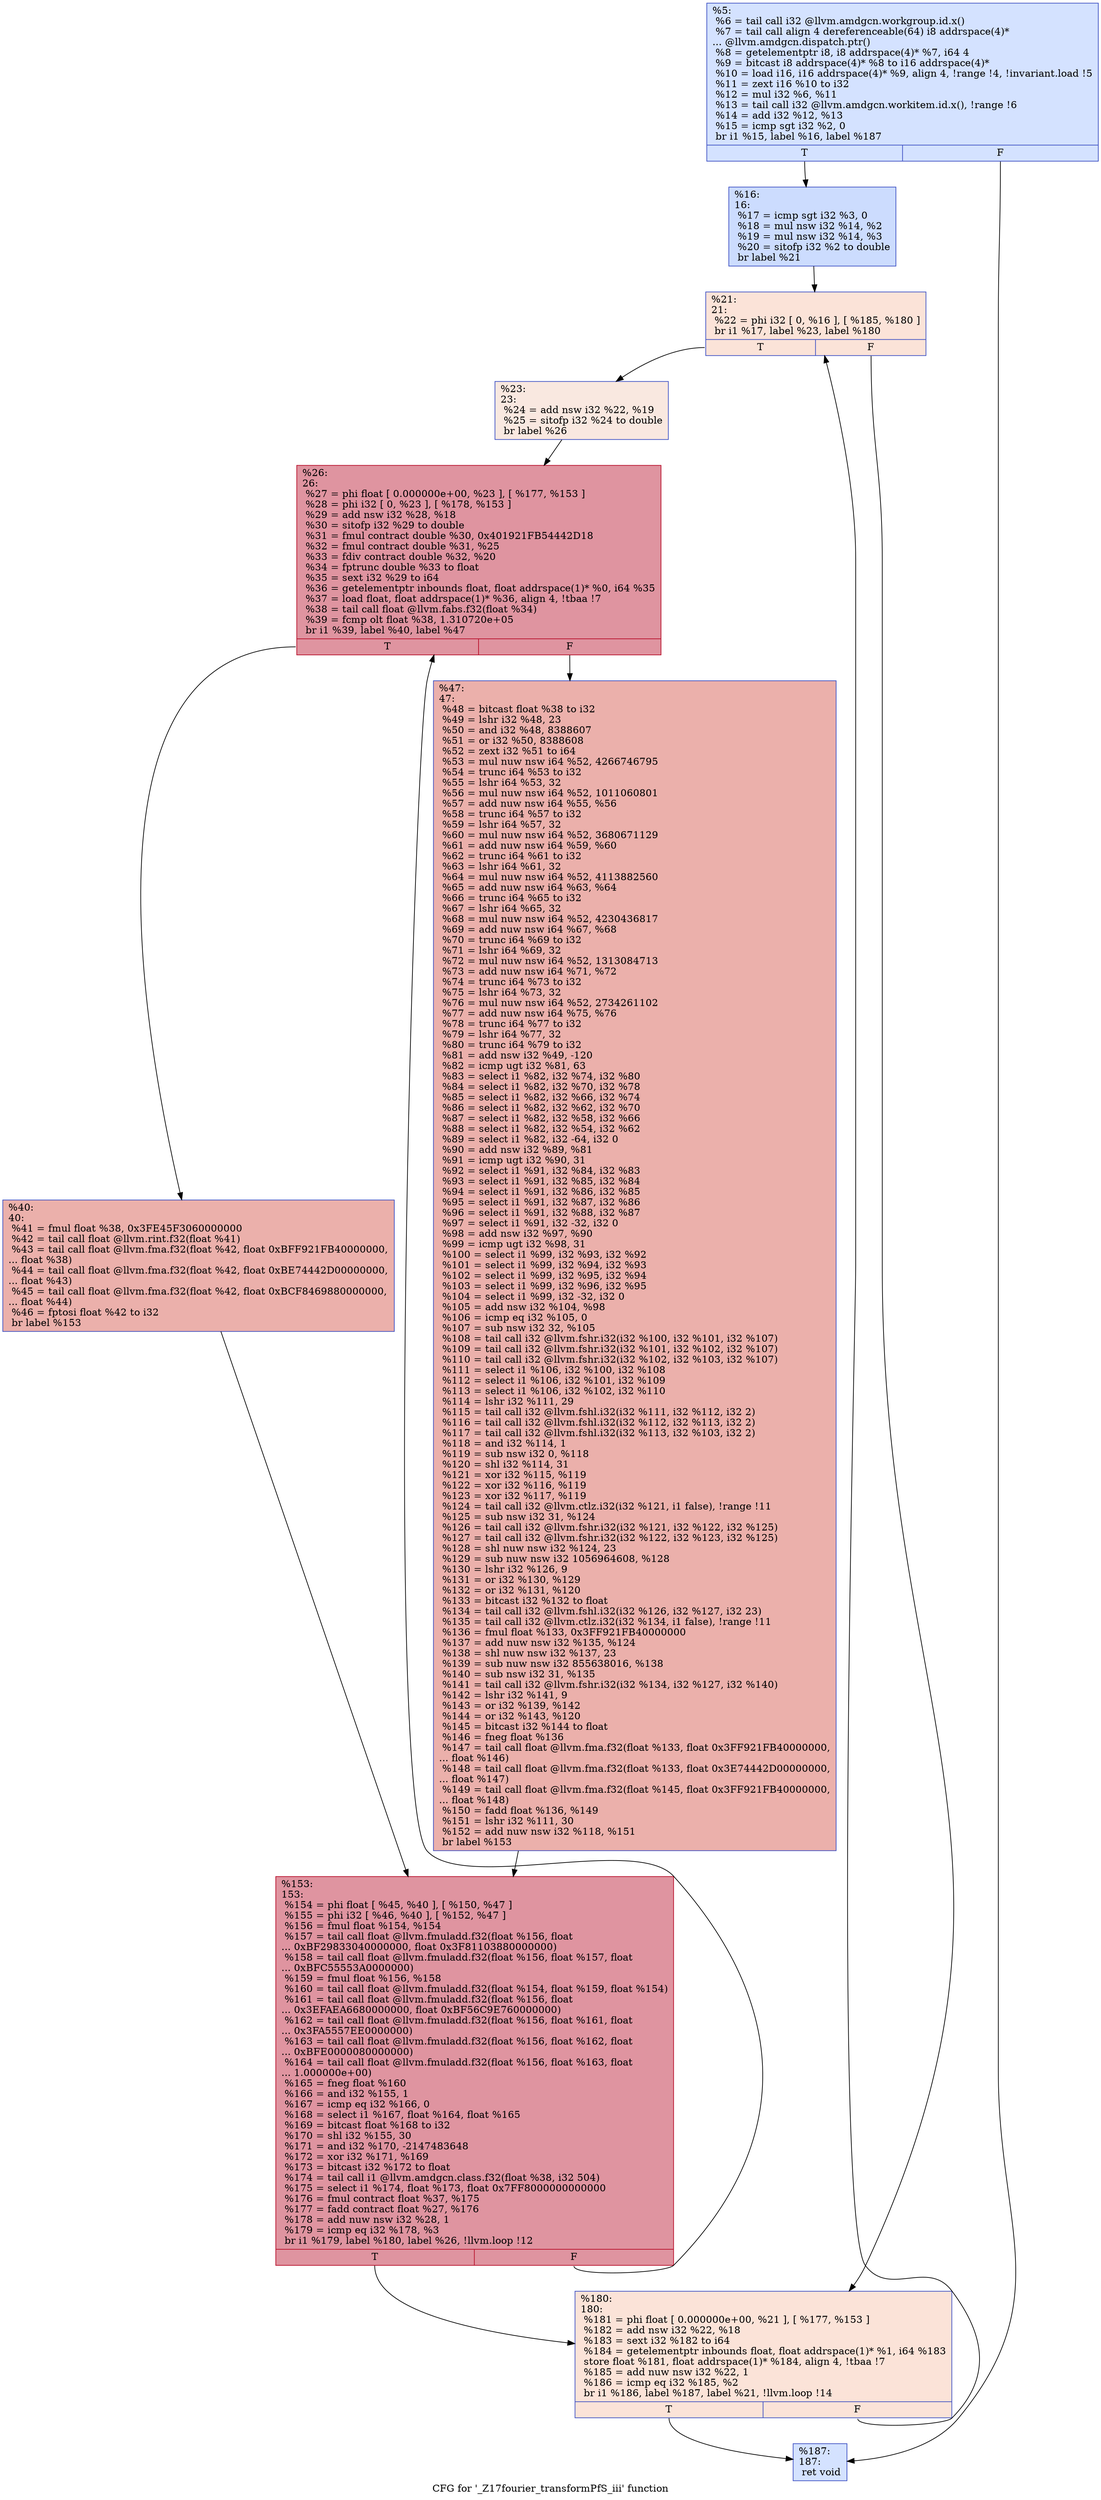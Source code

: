 digraph "CFG for '_Z17fourier_transformPfS_iii' function" {
	label="CFG for '_Z17fourier_transformPfS_iii' function";

	Node0x5d8f270 [shape=record,color="#3d50c3ff", style=filled, fillcolor="#9ebeff70",label="{%5:\l  %6 = tail call i32 @llvm.amdgcn.workgroup.id.x()\l  %7 = tail call align 4 dereferenceable(64) i8 addrspace(4)*\l... @llvm.amdgcn.dispatch.ptr()\l  %8 = getelementptr i8, i8 addrspace(4)* %7, i64 4\l  %9 = bitcast i8 addrspace(4)* %8 to i16 addrspace(4)*\l  %10 = load i16, i16 addrspace(4)* %9, align 4, !range !4, !invariant.load !5\l  %11 = zext i16 %10 to i32\l  %12 = mul i32 %6, %11\l  %13 = tail call i32 @llvm.amdgcn.workitem.id.x(), !range !6\l  %14 = add i32 %12, %13\l  %15 = icmp sgt i32 %2, 0\l  br i1 %15, label %16, label %187\l|{<s0>T|<s1>F}}"];
	Node0x5d8f270:s0 -> Node0x5d91130;
	Node0x5d8f270:s1 -> Node0x5d911c0;
	Node0x5d91130 [shape=record,color="#3d50c3ff", style=filled, fillcolor="#8caffe70",label="{%16:\l16:                                               \l  %17 = icmp sgt i32 %3, 0\l  %18 = mul nsw i32 %14, %2\l  %19 = mul nsw i32 %14, %3\l  %20 = sitofp i32 %2 to double\l  br label %21\l}"];
	Node0x5d91130 -> Node0x5d915a0;
	Node0x5d915a0 [shape=record,color="#3d50c3ff", style=filled, fillcolor="#f6bfa670",label="{%21:\l21:                                               \l  %22 = phi i32 [ 0, %16 ], [ %185, %180 ]\l  br i1 %17, label %23, label %180\l|{<s0>T|<s1>F}}"];
	Node0x5d915a0:s0 -> Node0x5d917d0;
	Node0x5d915a0:s1 -> Node0x5d91690;
	Node0x5d917d0 [shape=record,color="#3d50c3ff", style=filled, fillcolor="#f1ccb870",label="{%23:\l23:                                               \l  %24 = add nsw i32 %22, %19\l  %25 = sitofp i32 %24 to double\l  br label %26\l}"];
	Node0x5d917d0 -> Node0x5d91a10;
	Node0x5d91a10 [shape=record,color="#b70d28ff", style=filled, fillcolor="#b70d2870",label="{%26:\l26:                                               \l  %27 = phi float [ 0.000000e+00, %23 ], [ %177, %153 ]\l  %28 = phi i32 [ 0, %23 ], [ %178, %153 ]\l  %29 = add nsw i32 %28, %18\l  %30 = sitofp i32 %29 to double\l  %31 = fmul contract double %30, 0x401921FB54442D18\l  %32 = fmul contract double %31, %25\l  %33 = fdiv contract double %32, %20\l  %34 = fptrunc double %33 to float\l  %35 = sext i32 %29 to i64\l  %36 = getelementptr inbounds float, float addrspace(1)* %0, i64 %35\l  %37 = load float, float addrspace(1)* %36, align 4, !tbaa !7\l  %38 = tail call float @llvm.fabs.f32(float %34)\l  %39 = fcmp olt float %38, 1.310720e+05\l  br i1 %39, label %40, label %47\l|{<s0>T|<s1>F}}"];
	Node0x5d91a10:s0 -> Node0x5d931a0;
	Node0x5d91a10:s1 -> Node0x5d93230;
	Node0x5d931a0 [shape=record,color="#3d50c3ff", style=filled, fillcolor="#d24b4070",label="{%40:\l40:                                               \l  %41 = fmul float %38, 0x3FE45F3060000000\l  %42 = tail call float @llvm.rint.f32(float %41)\l  %43 = tail call float @llvm.fma.f32(float %42, float 0xBFF921FB40000000,\l... float %38)\l  %44 = tail call float @llvm.fma.f32(float %42, float 0xBE74442D00000000,\l... float %43)\l  %45 = tail call float @llvm.fma.f32(float %42, float 0xBCF8469880000000,\l... float %44)\l  %46 = fptosi float %42 to i32\l  br label %153\l}"];
	Node0x5d931a0 -> Node0x5d92550;
	Node0x5d93230 [shape=record,color="#3d50c3ff", style=filled, fillcolor="#d24b4070",label="{%47:\l47:                                               \l  %48 = bitcast float %38 to i32\l  %49 = lshr i32 %48, 23\l  %50 = and i32 %48, 8388607\l  %51 = or i32 %50, 8388608\l  %52 = zext i32 %51 to i64\l  %53 = mul nuw nsw i64 %52, 4266746795\l  %54 = trunc i64 %53 to i32\l  %55 = lshr i64 %53, 32\l  %56 = mul nuw nsw i64 %52, 1011060801\l  %57 = add nuw nsw i64 %55, %56\l  %58 = trunc i64 %57 to i32\l  %59 = lshr i64 %57, 32\l  %60 = mul nuw nsw i64 %52, 3680671129\l  %61 = add nuw nsw i64 %59, %60\l  %62 = trunc i64 %61 to i32\l  %63 = lshr i64 %61, 32\l  %64 = mul nuw nsw i64 %52, 4113882560\l  %65 = add nuw nsw i64 %63, %64\l  %66 = trunc i64 %65 to i32\l  %67 = lshr i64 %65, 32\l  %68 = mul nuw nsw i64 %52, 4230436817\l  %69 = add nuw nsw i64 %67, %68\l  %70 = trunc i64 %69 to i32\l  %71 = lshr i64 %69, 32\l  %72 = mul nuw nsw i64 %52, 1313084713\l  %73 = add nuw nsw i64 %71, %72\l  %74 = trunc i64 %73 to i32\l  %75 = lshr i64 %73, 32\l  %76 = mul nuw nsw i64 %52, 2734261102\l  %77 = add nuw nsw i64 %75, %76\l  %78 = trunc i64 %77 to i32\l  %79 = lshr i64 %77, 32\l  %80 = trunc i64 %79 to i32\l  %81 = add nsw i32 %49, -120\l  %82 = icmp ugt i32 %81, 63\l  %83 = select i1 %82, i32 %74, i32 %80\l  %84 = select i1 %82, i32 %70, i32 %78\l  %85 = select i1 %82, i32 %66, i32 %74\l  %86 = select i1 %82, i32 %62, i32 %70\l  %87 = select i1 %82, i32 %58, i32 %66\l  %88 = select i1 %82, i32 %54, i32 %62\l  %89 = select i1 %82, i32 -64, i32 0\l  %90 = add nsw i32 %89, %81\l  %91 = icmp ugt i32 %90, 31\l  %92 = select i1 %91, i32 %84, i32 %83\l  %93 = select i1 %91, i32 %85, i32 %84\l  %94 = select i1 %91, i32 %86, i32 %85\l  %95 = select i1 %91, i32 %87, i32 %86\l  %96 = select i1 %91, i32 %88, i32 %87\l  %97 = select i1 %91, i32 -32, i32 0\l  %98 = add nsw i32 %97, %90\l  %99 = icmp ugt i32 %98, 31\l  %100 = select i1 %99, i32 %93, i32 %92\l  %101 = select i1 %99, i32 %94, i32 %93\l  %102 = select i1 %99, i32 %95, i32 %94\l  %103 = select i1 %99, i32 %96, i32 %95\l  %104 = select i1 %99, i32 -32, i32 0\l  %105 = add nsw i32 %104, %98\l  %106 = icmp eq i32 %105, 0\l  %107 = sub nsw i32 32, %105\l  %108 = tail call i32 @llvm.fshr.i32(i32 %100, i32 %101, i32 %107)\l  %109 = tail call i32 @llvm.fshr.i32(i32 %101, i32 %102, i32 %107)\l  %110 = tail call i32 @llvm.fshr.i32(i32 %102, i32 %103, i32 %107)\l  %111 = select i1 %106, i32 %100, i32 %108\l  %112 = select i1 %106, i32 %101, i32 %109\l  %113 = select i1 %106, i32 %102, i32 %110\l  %114 = lshr i32 %111, 29\l  %115 = tail call i32 @llvm.fshl.i32(i32 %111, i32 %112, i32 2)\l  %116 = tail call i32 @llvm.fshl.i32(i32 %112, i32 %113, i32 2)\l  %117 = tail call i32 @llvm.fshl.i32(i32 %113, i32 %103, i32 2)\l  %118 = and i32 %114, 1\l  %119 = sub nsw i32 0, %118\l  %120 = shl i32 %114, 31\l  %121 = xor i32 %115, %119\l  %122 = xor i32 %116, %119\l  %123 = xor i32 %117, %119\l  %124 = tail call i32 @llvm.ctlz.i32(i32 %121, i1 false), !range !11\l  %125 = sub nsw i32 31, %124\l  %126 = tail call i32 @llvm.fshr.i32(i32 %121, i32 %122, i32 %125)\l  %127 = tail call i32 @llvm.fshr.i32(i32 %122, i32 %123, i32 %125)\l  %128 = shl nuw nsw i32 %124, 23\l  %129 = sub nuw nsw i32 1056964608, %128\l  %130 = lshr i32 %126, 9\l  %131 = or i32 %130, %129\l  %132 = or i32 %131, %120\l  %133 = bitcast i32 %132 to float\l  %134 = tail call i32 @llvm.fshl.i32(i32 %126, i32 %127, i32 23)\l  %135 = tail call i32 @llvm.ctlz.i32(i32 %134, i1 false), !range !11\l  %136 = fmul float %133, 0x3FF921FB40000000\l  %137 = add nuw nsw i32 %135, %124\l  %138 = shl nuw nsw i32 %137, 23\l  %139 = sub nuw nsw i32 855638016, %138\l  %140 = sub nsw i32 31, %135\l  %141 = tail call i32 @llvm.fshr.i32(i32 %134, i32 %127, i32 %140)\l  %142 = lshr i32 %141, 9\l  %143 = or i32 %139, %142\l  %144 = or i32 %143, %120\l  %145 = bitcast i32 %144 to float\l  %146 = fneg float %136\l  %147 = tail call float @llvm.fma.f32(float %133, float 0x3FF921FB40000000,\l... float %146)\l  %148 = tail call float @llvm.fma.f32(float %133, float 0x3E74442D00000000,\l... float %147)\l  %149 = tail call float @llvm.fma.f32(float %145, float 0x3FF921FB40000000,\l... float %148)\l  %150 = fadd float %136, %149\l  %151 = lshr i32 %111, 30\l  %152 = add nuw nsw i32 %118, %151\l  br label %153\l}"];
	Node0x5d93230 -> Node0x5d92550;
	Node0x5d92550 [shape=record,color="#b70d28ff", style=filled, fillcolor="#b70d2870",label="{%153:\l153:                                              \l  %154 = phi float [ %45, %40 ], [ %150, %47 ]\l  %155 = phi i32 [ %46, %40 ], [ %152, %47 ]\l  %156 = fmul float %154, %154\l  %157 = tail call float @llvm.fmuladd.f32(float %156, float\l... 0xBF29833040000000, float 0x3F81103880000000)\l  %158 = tail call float @llvm.fmuladd.f32(float %156, float %157, float\l... 0xBFC55553A0000000)\l  %159 = fmul float %156, %158\l  %160 = tail call float @llvm.fmuladd.f32(float %154, float %159, float %154)\l  %161 = tail call float @llvm.fmuladd.f32(float %156, float\l... 0x3EFAEA6680000000, float 0xBF56C9E760000000)\l  %162 = tail call float @llvm.fmuladd.f32(float %156, float %161, float\l... 0x3FA5557EE0000000)\l  %163 = tail call float @llvm.fmuladd.f32(float %156, float %162, float\l... 0xBFE0000080000000)\l  %164 = tail call float @llvm.fmuladd.f32(float %156, float %163, float\l... 1.000000e+00)\l  %165 = fneg float %160\l  %166 = and i32 %155, 1\l  %167 = icmp eq i32 %166, 0\l  %168 = select i1 %167, float %164, float %165\l  %169 = bitcast float %168 to i32\l  %170 = shl i32 %155, 30\l  %171 = and i32 %170, -2147483648\l  %172 = xor i32 %171, %169\l  %173 = bitcast i32 %172 to float\l  %174 = tail call i1 @llvm.amdgcn.class.f32(float %38, i32 504)\l  %175 = select i1 %174, float %173, float 0x7FF8000000000000\l  %176 = fmul contract float %37, %175\l  %177 = fadd contract float %27, %176\l  %178 = add nuw nsw i32 %28, 1\l  %179 = icmp eq i32 %178, %3\l  br i1 %179, label %180, label %26, !llvm.loop !12\l|{<s0>T|<s1>F}}"];
	Node0x5d92550:s0 -> Node0x5d91690;
	Node0x5d92550:s1 -> Node0x5d91a10;
	Node0x5d91690 [shape=record,color="#3d50c3ff", style=filled, fillcolor="#f6bfa670",label="{%180:\l180:                                              \l  %181 = phi float [ 0.000000e+00, %21 ], [ %177, %153 ]\l  %182 = add nsw i32 %22, %18\l  %183 = sext i32 %182 to i64\l  %184 = getelementptr inbounds float, float addrspace(1)* %1, i64 %183\l  store float %181, float addrspace(1)* %184, align 4, !tbaa !7\l  %185 = add nuw nsw i32 %22, 1\l  %186 = icmp eq i32 %185, %2\l  br i1 %186, label %187, label %21, !llvm.loop !14\l|{<s0>T|<s1>F}}"];
	Node0x5d91690:s0 -> Node0x5d911c0;
	Node0x5d91690:s1 -> Node0x5d915a0;
	Node0x5d911c0 [shape=record,color="#3d50c3ff", style=filled, fillcolor="#9ebeff70",label="{%187:\l187:                                              \l  ret void\l}"];
}
